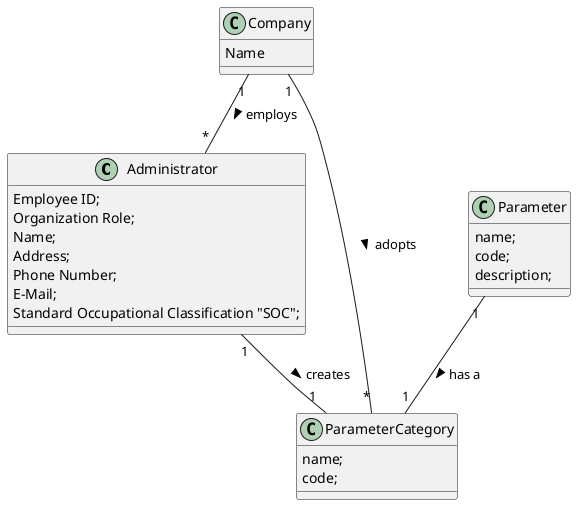 @startuml
'https://plantuml.com/class-diagram

class Administrator{
Employee ID;
Organization Role;
Name;
Address;
Phone Number;
E-Mail;
Standard Occupational Classification "SOC";
}

class Company{
Name
}

class Parameter{
name;
code;
description;
}

class ParameterCategory{
name;
code;
}

Company "1" -- "*" Administrator: employs >
Company "1" -- "*" ParameterCategory : adopts >
Parameter "1" -- "1" ParameterCategory : has a >
Administrator "1" -- "1" ParameterCategory : creates >

@enduml
